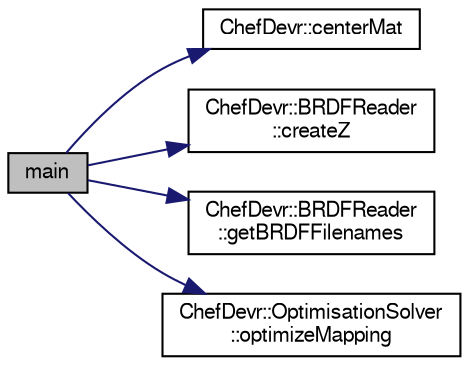 digraph "main"
{
 // LATEX_PDF_SIZE
  edge [fontname="FreeSans",fontsize="10",labelfontname="FreeSans",labelfontsize="10"];
  node [fontname="FreeSans",fontsize="10",shape=record];
  rankdir="LR";
  Node0 [label="main",height=0.2,width=0.4,color="black", fillcolor="grey75", style="filled", fontcolor="black",tooltip=" "];
  Node0 -> Node1 [color="midnightblue",fontsize="10",style="solid",fontname="FreeSans"];
  Node1 [label="ChefDevr::centerMat",height=0.2,width=0.4,color="black", fillcolor="white", style="filled",URL="$namespace_chef_devr.html#a9579ab224f4fc15d1ab2f409d9d8a4c6",tooltip="Centers matrix by sustracting mean to all columns."];
  Node0 -> Node2 [color="midnightblue",fontsize="10",style="solid",fontname="FreeSans"];
  Node2 [label="ChefDevr::BRDFReader\l::createZ",height=0.2,width=0.4,color="black", fillcolor="white", style="filled",URL="$class_chef_devr_1_1_b_r_d_f_reader.html#ad3f37fef9fc8e8c11800b2d18f77f14c",tooltip="Read all the BRDFs stored in a given directory."];
  Node0 -> Node3 [color="midnightblue",fontsize="10",style="solid",fontname="FreeSans"];
  Node3 [label="ChefDevr::BRDFReader\l::getBRDFFilenames",height=0.2,width=0.4,color="black", fillcolor="white", style="filled",URL="$class_chef_devr_1_1_b_r_d_f_reader.html#a072fd200a36a80aad0240d242e1bd2de",tooltip=" "];
  Node0 -> Node4 [color="midnightblue",fontsize="10",style="solid",fontname="FreeSans"];
  Node4 [label="ChefDevr::OptimisationSolver\l::optimizeMapping",height=0.2,width=0.4,color="black", fillcolor="white", style="filled",URL="$class_chef_devr_1_1_optimisation_solver.html#ac071d573e4155176f151f9413ef7b107",tooltip="Computes the optimized parametrisation of the BRDFs manifold. Uses Hook & Jeeves method to solve the ..."];
}

